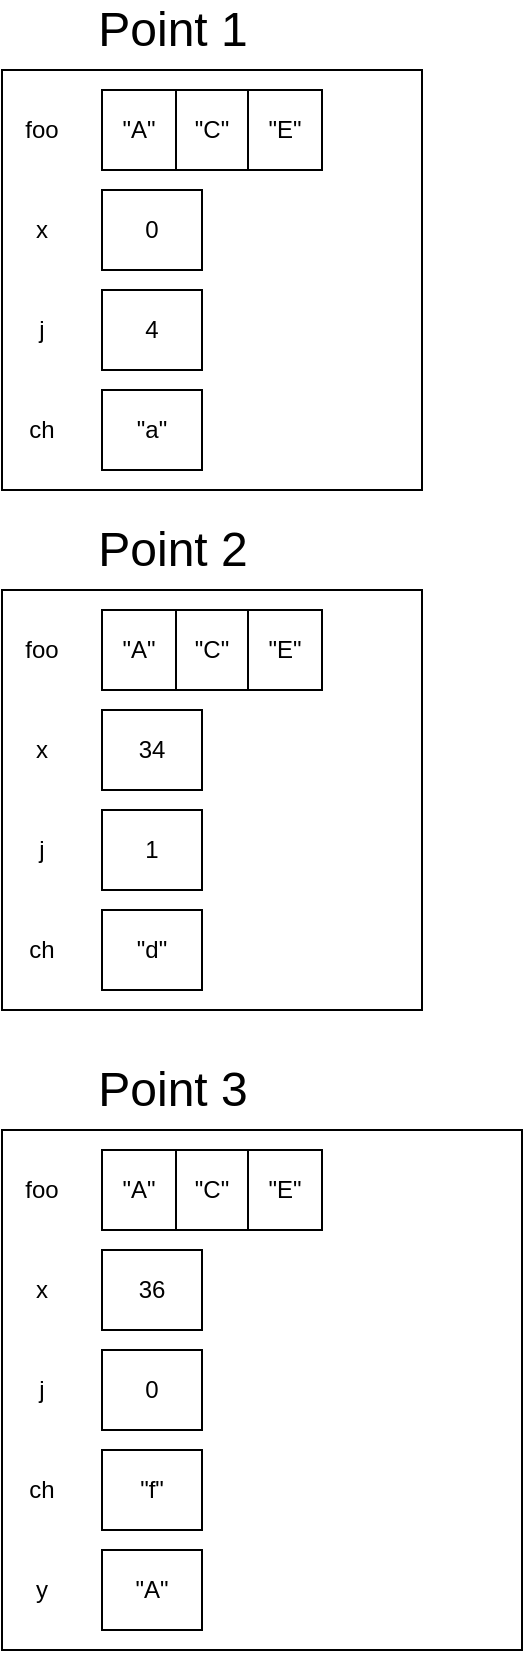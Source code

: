 <mxfile version="13.7.9" type="device"><diagram id="1RM77n-4cb-9k1BHxnYq" name="Page-1"><mxGraphModel dx="700" dy="792" grid="1" gridSize="10" guides="1" tooltips="1" connect="1" arrows="1" fold="1" page="1" pageScale="1" pageWidth="850" pageHeight="1100" math="0" shadow="0"><root><mxCell id="0"/><mxCell id="1" parent="0"/><mxCell id="AGbRtP_XwrjdP9fC7e4u-49" value="" style="whiteSpace=wrap;html=1;aspect=fixed;" vertex="1" parent="1"><mxGeometry x="30" y="60" width="210" height="210" as="geometry"/></mxCell><mxCell id="AGbRtP_XwrjdP9fC7e4u-50" value="&lt;font style=&quot;font-size: 24px&quot;&gt;Point 1&lt;/font&gt;" style="text;html=1;align=center;verticalAlign=middle;resizable=0;points=[];autosize=1;" vertex="1" parent="1"><mxGeometry x="70" y="30" width="90" height="20" as="geometry"/></mxCell><mxCell id="AGbRtP_XwrjdP9fC7e4u-51" value="foo" style="text;html=1;strokeColor=none;fillColor=none;align=center;verticalAlign=middle;whiteSpace=wrap;rounded=0;" vertex="1" parent="1"><mxGeometry x="30" y="80" width="40" height="20" as="geometry"/></mxCell><mxCell id="AGbRtP_XwrjdP9fC7e4u-52" value="" style="shape=table;html=1;whiteSpace=wrap;startSize=0;container=1;collapsible=0;childLayout=tableLayout;" vertex="1" parent="1"><mxGeometry x="80" y="70" width="110" height="40" as="geometry"/></mxCell><mxCell id="AGbRtP_XwrjdP9fC7e4u-61" value="" style="shape=partialRectangle;html=1;whiteSpace=wrap;collapsible=0;dropTarget=0;pointerEvents=0;fillColor=none;top=0;left=0;bottom=0;right=0;points=[[0,0.5],[1,0.5]];portConstraint=eastwest;" vertex="1" parent="AGbRtP_XwrjdP9fC7e4u-52"><mxGeometry width="110" height="40" as="geometry"/></mxCell><mxCell id="AGbRtP_XwrjdP9fC7e4u-62" value="&quot;A&quot;" style="shape=partialRectangle;html=1;whiteSpace=wrap;connectable=0;fillColor=none;top=0;left=0;bottom=0;right=0;overflow=hidden;" vertex="1" parent="AGbRtP_XwrjdP9fC7e4u-61"><mxGeometry width="37" height="40" as="geometry"/></mxCell><mxCell id="AGbRtP_XwrjdP9fC7e4u-63" value="&quot;C&quot;" style="shape=partialRectangle;html=1;whiteSpace=wrap;connectable=0;fillColor=none;top=0;left=0;bottom=0;right=0;overflow=hidden;" vertex="1" parent="AGbRtP_XwrjdP9fC7e4u-61"><mxGeometry x="37" width="36" height="40" as="geometry"/></mxCell><mxCell id="AGbRtP_XwrjdP9fC7e4u-64" value="&quot;E&quot;" style="shape=partialRectangle;html=1;whiteSpace=wrap;connectable=0;fillColor=none;top=0;left=0;bottom=0;right=0;overflow=hidden;" vertex="1" parent="AGbRtP_XwrjdP9fC7e4u-61"><mxGeometry x="73" width="37" height="40" as="geometry"/></mxCell><mxCell id="AGbRtP_XwrjdP9fC7e4u-65" value="x" style="text;html=1;strokeColor=none;fillColor=none;align=center;verticalAlign=middle;whiteSpace=wrap;rounded=0;" vertex="1" parent="1"><mxGeometry x="30" y="130" width="40" height="20" as="geometry"/></mxCell><mxCell id="AGbRtP_XwrjdP9fC7e4u-67" value="j" style="text;html=1;strokeColor=none;fillColor=none;align=center;verticalAlign=middle;whiteSpace=wrap;rounded=0;" vertex="1" parent="1"><mxGeometry x="30" y="180" width="40" height="20" as="geometry"/></mxCell><mxCell id="AGbRtP_XwrjdP9fC7e4u-68" value="ch" style="text;html=1;strokeColor=none;fillColor=none;align=center;verticalAlign=middle;whiteSpace=wrap;rounded=0;" vertex="1" parent="1"><mxGeometry x="30" y="230" width="40" height="20" as="geometry"/></mxCell><mxCell id="AGbRtP_XwrjdP9fC7e4u-69" value="0" style="rounded=0;whiteSpace=wrap;html=1;" vertex="1" parent="1"><mxGeometry x="80" y="120" width="50" height="40" as="geometry"/></mxCell><mxCell id="AGbRtP_XwrjdP9fC7e4u-70" style="edgeStyle=orthogonalEdgeStyle;rounded=0;orthogonalLoop=1;jettySize=auto;html=1;exitX=0.5;exitY=1;exitDx=0;exitDy=0;" edge="1" parent="1" source="AGbRtP_XwrjdP9fC7e4u-65" target="AGbRtP_XwrjdP9fC7e4u-65"><mxGeometry relative="1" as="geometry"/></mxCell><mxCell id="AGbRtP_XwrjdP9fC7e4u-72" value="4" style="rounded=0;whiteSpace=wrap;html=1;" vertex="1" parent="1"><mxGeometry x="80" y="170" width="50" height="40" as="geometry"/></mxCell><mxCell id="AGbRtP_XwrjdP9fC7e4u-73" value="&quot;a&quot;" style="rounded=0;whiteSpace=wrap;html=1;" vertex="1" parent="1"><mxGeometry x="80" y="220" width="50" height="40" as="geometry"/></mxCell><mxCell id="AGbRtP_XwrjdP9fC7e4u-74" value="" style="whiteSpace=wrap;html=1;aspect=fixed;" vertex="1" parent="1"><mxGeometry x="30" y="320" width="210" height="210" as="geometry"/></mxCell><mxCell id="AGbRtP_XwrjdP9fC7e4u-75" value="&lt;font style=&quot;font-size: 24px&quot;&gt;Point 2&lt;/font&gt;" style="text;html=1;align=center;verticalAlign=middle;resizable=0;points=[];autosize=1;" vertex="1" parent="1"><mxGeometry x="70" y="290" width="90" height="20" as="geometry"/></mxCell><mxCell id="AGbRtP_XwrjdP9fC7e4u-76" value="foo" style="text;html=1;strokeColor=none;fillColor=none;align=center;verticalAlign=middle;whiteSpace=wrap;rounded=0;" vertex="1" parent="1"><mxGeometry x="30" y="340" width="40" height="20" as="geometry"/></mxCell><mxCell id="AGbRtP_XwrjdP9fC7e4u-82" value="x" style="text;html=1;strokeColor=none;fillColor=none;align=center;verticalAlign=middle;whiteSpace=wrap;rounded=0;" vertex="1" parent="1"><mxGeometry x="30" y="390" width="40" height="20" as="geometry"/></mxCell><mxCell id="AGbRtP_XwrjdP9fC7e4u-83" value="j" style="text;html=1;strokeColor=none;fillColor=none;align=center;verticalAlign=middle;whiteSpace=wrap;rounded=0;" vertex="1" parent="1"><mxGeometry x="30" y="440" width="40" height="20" as="geometry"/></mxCell><mxCell id="AGbRtP_XwrjdP9fC7e4u-84" value="ch" style="text;html=1;strokeColor=none;fillColor=none;align=center;verticalAlign=middle;whiteSpace=wrap;rounded=0;" vertex="1" parent="1"><mxGeometry x="30" y="490" width="40" height="20" as="geometry"/></mxCell><mxCell id="AGbRtP_XwrjdP9fC7e4u-85" value="34" style="rounded=0;whiteSpace=wrap;html=1;" vertex="1" parent="1"><mxGeometry x="80" y="380" width="50" height="40" as="geometry"/></mxCell><mxCell id="AGbRtP_XwrjdP9fC7e4u-86" style="edgeStyle=orthogonalEdgeStyle;rounded=0;orthogonalLoop=1;jettySize=auto;html=1;exitX=0.5;exitY=1;exitDx=0;exitDy=0;" edge="1" parent="1" source="AGbRtP_XwrjdP9fC7e4u-82" target="AGbRtP_XwrjdP9fC7e4u-82"><mxGeometry relative="1" as="geometry"/></mxCell><mxCell id="AGbRtP_XwrjdP9fC7e4u-87" value="1" style="rounded=0;whiteSpace=wrap;html=1;" vertex="1" parent="1"><mxGeometry x="80" y="430" width="50" height="40" as="geometry"/></mxCell><mxCell id="AGbRtP_XwrjdP9fC7e4u-88" value="&quot;d&quot;" style="rounded=0;whiteSpace=wrap;html=1;" vertex="1" parent="1"><mxGeometry x="80" y="480" width="50" height="40" as="geometry"/></mxCell><mxCell id="AGbRtP_XwrjdP9fC7e4u-77" value="" style="shape=table;html=1;whiteSpace=wrap;startSize=0;container=1;collapsible=0;childLayout=tableLayout;" vertex="1" parent="1"><mxGeometry x="80" y="330" width="110" height="40" as="geometry"/></mxCell><mxCell id="AGbRtP_XwrjdP9fC7e4u-78" value="" style="shape=partialRectangle;html=1;whiteSpace=wrap;collapsible=0;dropTarget=0;pointerEvents=0;fillColor=none;top=0;left=0;bottom=0;right=0;points=[[0,0.5],[1,0.5]];portConstraint=eastwest;" vertex="1" parent="AGbRtP_XwrjdP9fC7e4u-77"><mxGeometry width="110" height="40" as="geometry"/></mxCell><mxCell id="AGbRtP_XwrjdP9fC7e4u-79" value="&quot;A&quot;" style="shape=partialRectangle;html=1;whiteSpace=wrap;connectable=0;fillColor=none;top=0;left=0;bottom=0;right=0;overflow=hidden;" vertex="1" parent="AGbRtP_XwrjdP9fC7e4u-78"><mxGeometry width="37" height="40" as="geometry"/></mxCell><mxCell id="AGbRtP_XwrjdP9fC7e4u-80" value="&quot;C&quot;" style="shape=partialRectangle;html=1;whiteSpace=wrap;connectable=0;fillColor=none;top=0;left=0;bottom=0;right=0;overflow=hidden;" vertex="1" parent="AGbRtP_XwrjdP9fC7e4u-78"><mxGeometry x="37" width="36" height="40" as="geometry"/></mxCell><mxCell id="AGbRtP_XwrjdP9fC7e4u-81" value="&quot;E&quot;" style="shape=partialRectangle;html=1;whiteSpace=wrap;connectable=0;fillColor=none;top=0;left=0;bottom=0;right=0;overflow=hidden;" vertex="1" parent="AGbRtP_XwrjdP9fC7e4u-78"><mxGeometry x="73" width="37" height="40" as="geometry"/></mxCell><mxCell id="AGbRtP_XwrjdP9fC7e4u-89" value="" style="whiteSpace=wrap;html=1;aspect=fixed;" vertex="1" parent="1"><mxGeometry x="30" y="590" width="260" height="260" as="geometry"/></mxCell><mxCell id="AGbRtP_XwrjdP9fC7e4u-90" value="&lt;font style=&quot;font-size: 24px&quot;&gt;Point 3&lt;/font&gt;" style="text;html=1;align=center;verticalAlign=middle;resizable=0;points=[];autosize=1;" vertex="1" parent="1"><mxGeometry x="70" y="560" width="90" height="20" as="geometry"/></mxCell><mxCell id="AGbRtP_XwrjdP9fC7e4u-91" value="foo" style="text;html=1;strokeColor=none;fillColor=none;align=center;verticalAlign=middle;whiteSpace=wrap;rounded=0;" vertex="1" parent="1"><mxGeometry x="30" y="610" width="40" height="20" as="geometry"/></mxCell><mxCell id="AGbRtP_XwrjdP9fC7e4u-92" value="x" style="text;html=1;strokeColor=none;fillColor=none;align=center;verticalAlign=middle;whiteSpace=wrap;rounded=0;" vertex="1" parent="1"><mxGeometry x="30" y="660" width="40" height="20" as="geometry"/></mxCell><mxCell id="AGbRtP_XwrjdP9fC7e4u-93" value="j" style="text;html=1;strokeColor=none;fillColor=none;align=center;verticalAlign=middle;whiteSpace=wrap;rounded=0;" vertex="1" parent="1"><mxGeometry x="30" y="710" width="40" height="20" as="geometry"/></mxCell><mxCell id="AGbRtP_XwrjdP9fC7e4u-94" value="ch" style="text;html=1;strokeColor=none;fillColor=none;align=center;verticalAlign=middle;whiteSpace=wrap;rounded=0;" vertex="1" parent="1"><mxGeometry x="30" y="760" width="40" height="20" as="geometry"/></mxCell><mxCell id="AGbRtP_XwrjdP9fC7e4u-95" value="36" style="rounded=0;whiteSpace=wrap;html=1;" vertex="1" parent="1"><mxGeometry x="80" y="650" width="50" height="40" as="geometry"/></mxCell><mxCell id="AGbRtP_XwrjdP9fC7e4u-96" style="edgeStyle=orthogonalEdgeStyle;rounded=0;orthogonalLoop=1;jettySize=auto;html=1;exitX=0.5;exitY=1;exitDx=0;exitDy=0;" edge="1" parent="1" source="AGbRtP_XwrjdP9fC7e4u-92" target="AGbRtP_XwrjdP9fC7e4u-92"><mxGeometry relative="1" as="geometry"/></mxCell><mxCell id="AGbRtP_XwrjdP9fC7e4u-97" value="0" style="rounded=0;whiteSpace=wrap;html=1;" vertex="1" parent="1"><mxGeometry x="80" y="700" width="50" height="40" as="geometry"/></mxCell><mxCell id="AGbRtP_XwrjdP9fC7e4u-98" value="&quot;f&quot;" style="rounded=0;whiteSpace=wrap;html=1;" vertex="1" parent="1"><mxGeometry x="80" y="750" width="50" height="40" as="geometry"/></mxCell><mxCell id="AGbRtP_XwrjdP9fC7e4u-99" value="" style="shape=table;html=1;whiteSpace=wrap;startSize=0;container=1;collapsible=0;childLayout=tableLayout;" vertex="1" parent="1"><mxGeometry x="80" y="600" width="110" height="40" as="geometry"/></mxCell><mxCell id="AGbRtP_XwrjdP9fC7e4u-100" value="" style="shape=partialRectangle;html=1;whiteSpace=wrap;collapsible=0;dropTarget=0;pointerEvents=0;fillColor=none;top=0;left=0;bottom=0;right=0;points=[[0,0.5],[1,0.5]];portConstraint=eastwest;" vertex="1" parent="AGbRtP_XwrjdP9fC7e4u-99"><mxGeometry width="110" height="40" as="geometry"/></mxCell><mxCell id="AGbRtP_XwrjdP9fC7e4u-101" value="&quot;A&quot;" style="shape=partialRectangle;html=1;whiteSpace=wrap;connectable=0;fillColor=none;top=0;left=0;bottom=0;right=0;overflow=hidden;" vertex="1" parent="AGbRtP_XwrjdP9fC7e4u-100"><mxGeometry width="37" height="40" as="geometry"/></mxCell><mxCell id="AGbRtP_XwrjdP9fC7e4u-102" value="&quot;C&quot;" style="shape=partialRectangle;html=1;whiteSpace=wrap;connectable=0;fillColor=none;top=0;left=0;bottom=0;right=0;overflow=hidden;" vertex="1" parent="AGbRtP_XwrjdP9fC7e4u-100"><mxGeometry x="37" width="36" height="40" as="geometry"/></mxCell><mxCell id="AGbRtP_XwrjdP9fC7e4u-103" value="&quot;E&quot;" style="shape=partialRectangle;html=1;whiteSpace=wrap;connectable=0;fillColor=none;top=0;left=0;bottom=0;right=0;overflow=hidden;" vertex="1" parent="AGbRtP_XwrjdP9fC7e4u-100"><mxGeometry x="73" width="37" height="40" as="geometry"/></mxCell><mxCell id="AGbRtP_XwrjdP9fC7e4u-104" value="y" style="text;html=1;strokeColor=none;fillColor=none;align=center;verticalAlign=middle;whiteSpace=wrap;rounded=0;" vertex="1" parent="1"><mxGeometry x="30" y="810" width="40" height="20" as="geometry"/></mxCell><mxCell id="AGbRtP_XwrjdP9fC7e4u-105" value="&quot;A&quot;" style="rounded=0;whiteSpace=wrap;html=1;" vertex="1" parent="1"><mxGeometry x="80" y="800" width="50" height="40" as="geometry"/></mxCell></root></mxGraphModel></diagram></mxfile>